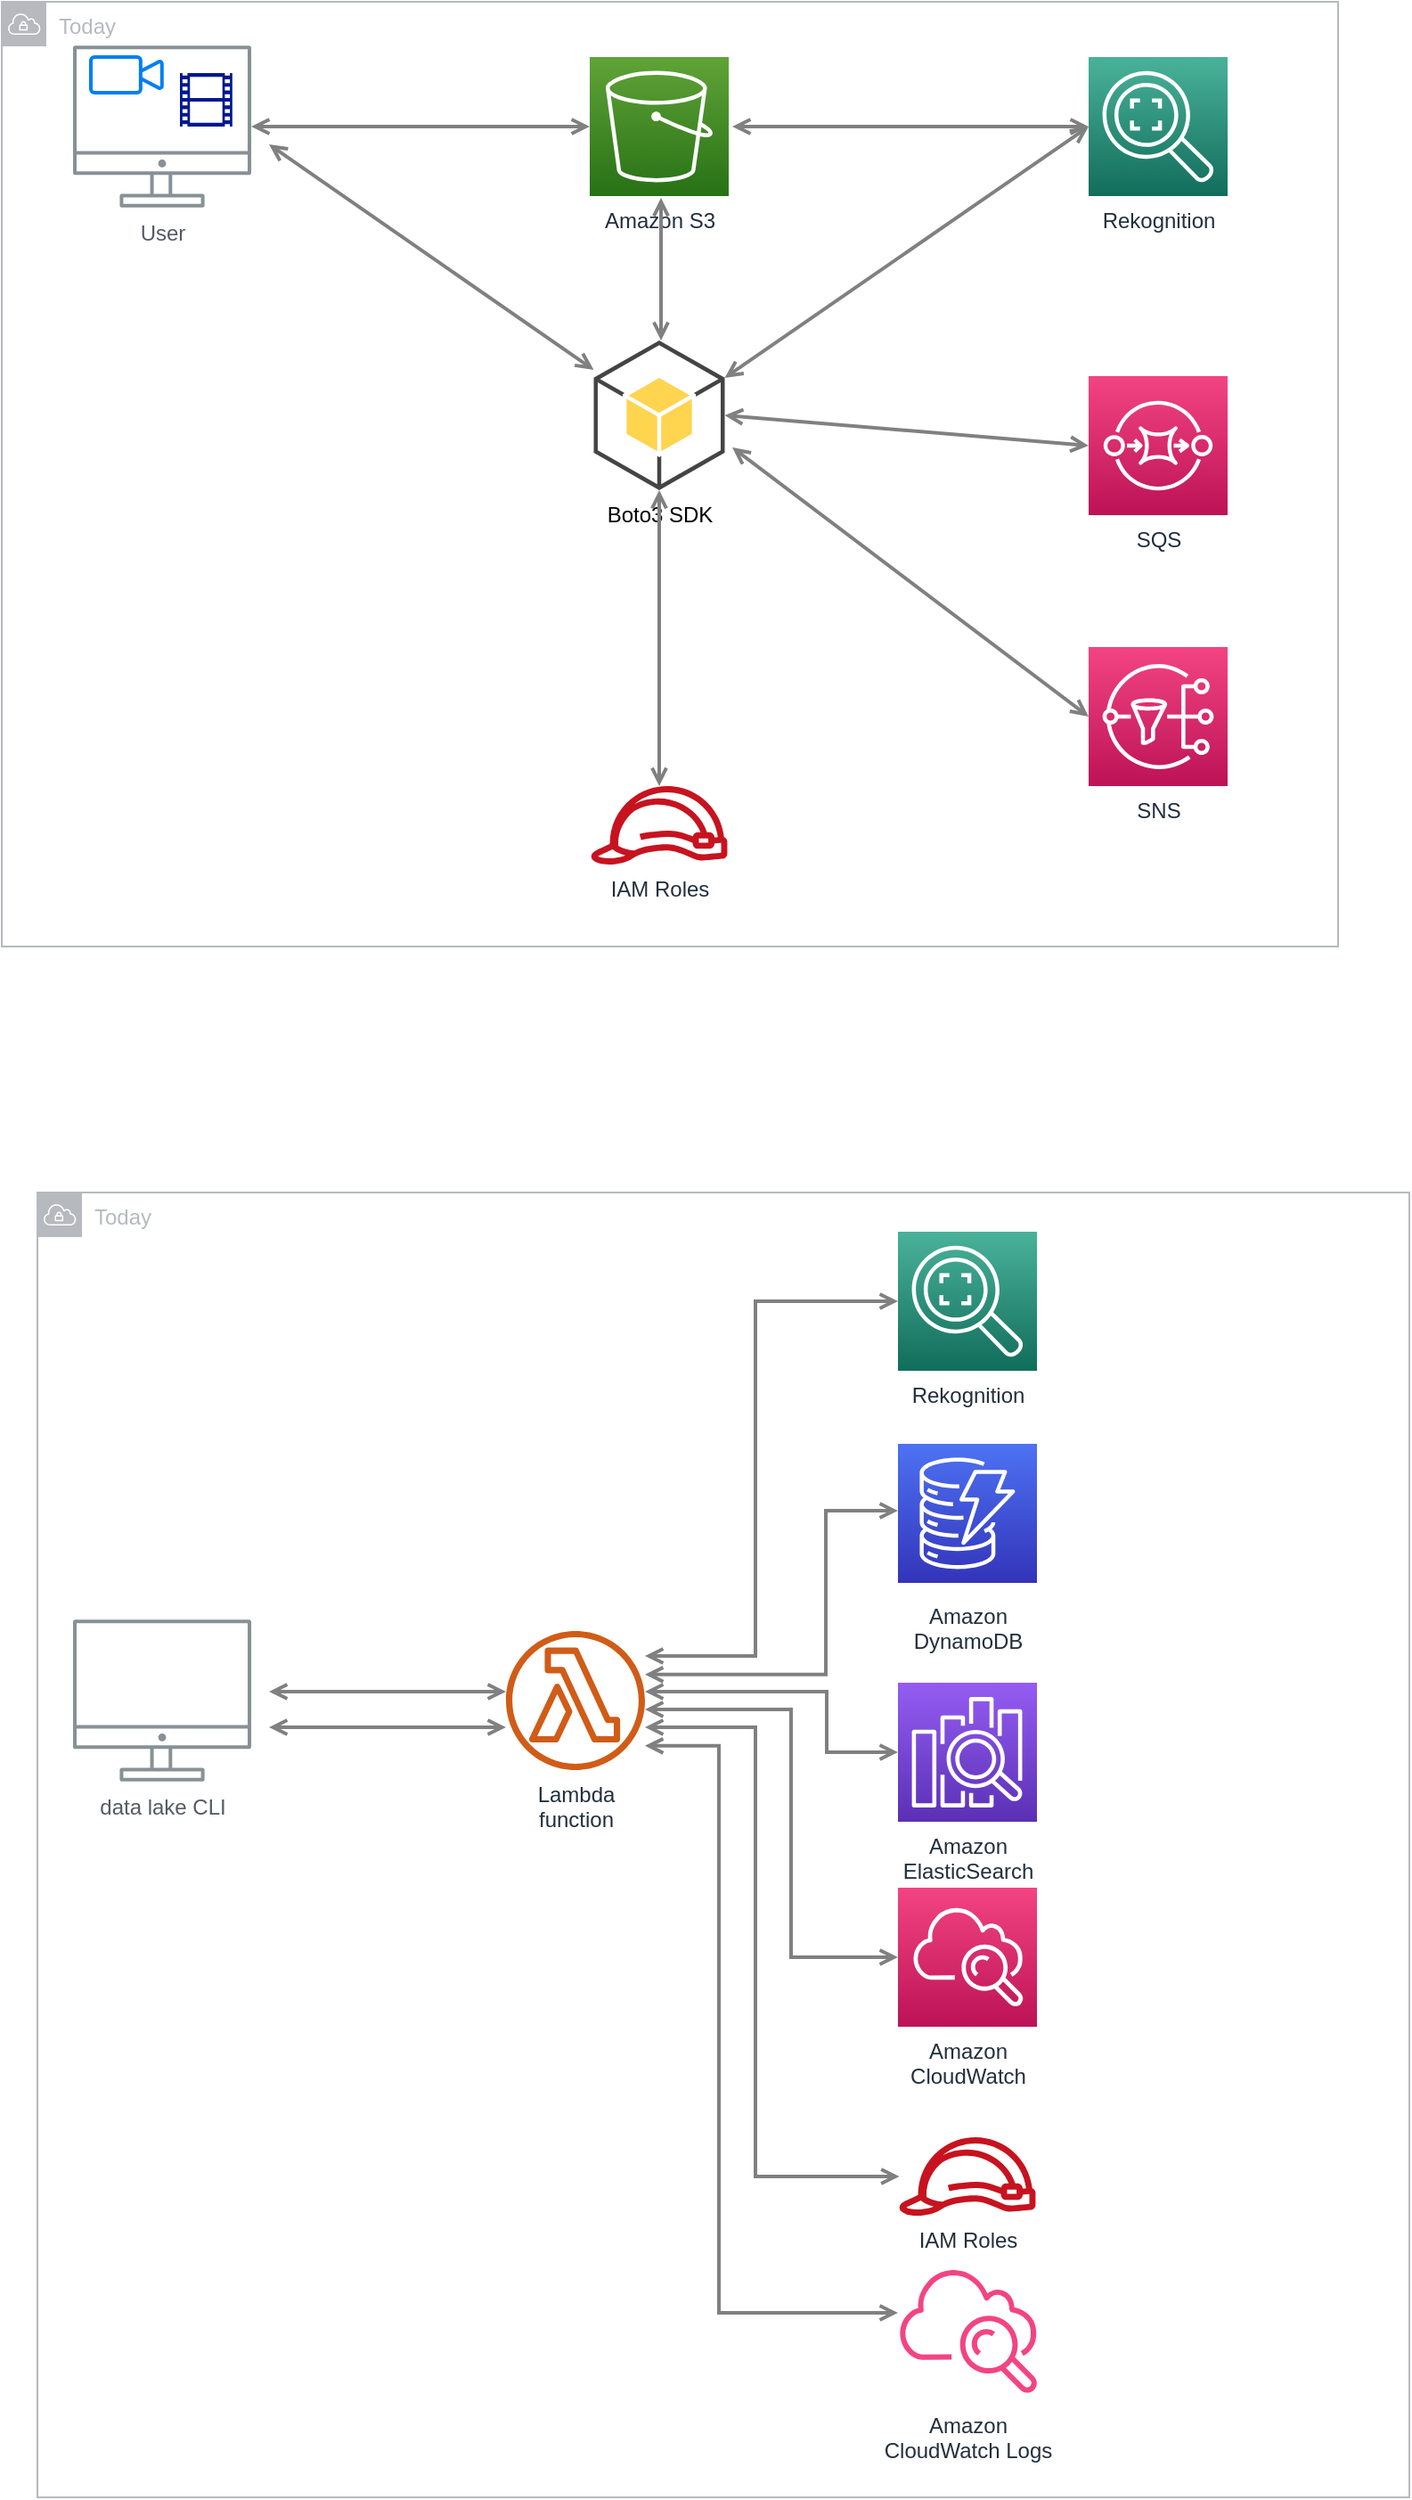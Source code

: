 <mxfile version="14.6.13" type="device"><diagram id="Ht1M8jgEwFfnCIfOTk4-" name="Page-1"><mxGraphModel dx="762" dy="1397" grid="1" gridSize="10" guides="1" tooltips="1" connect="1" arrows="1" fold="1" page="1" pageScale="1" pageWidth="1169" pageHeight="827" math="0" shadow="0"><root><mxCell id="0"/><mxCell id="1" parent="0"/><mxCell id="qRib260R1GN2UUY4EpXz-16" value="Today" style="outlineConnect=0;gradientColor=none;html=1;whiteSpace=wrap;fontSize=12;fontStyle=0;shape=mxgraph.aws4.group;grIcon=mxgraph.aws4.group_vpc;strokeColor=#B6BABF;fillColor=none;verticalAlign=top;align=left;spacingLeft=30;fontColor=#B6BABF;dashed=0;" vertex="1" parent="1"><mxGeometry x="120" y="-10" width="750" height="530" as="geometry"/></mxCell><mxCell id="UEzPUAAOIrF-is8g5C7q-129" style="edgeStyle=orthogonalEdgeStyle;rounded=0;orthogonalLoop=1;jettySize=auto;html=1;startArrow=open;startFill=0;endArrow=open;endFill=0;strokeWidth=2;strokeColor=#808080;" parent="1" target="UEzPUAAOIrF-is8g5C7q-115" edge="1"><mxGeometry relative="1" as="geometry"><Array as="points"><mxPoint x="333" y="958"/><mxPoint x="333" y="958"/></Array><mxPoint x="270" y="958" as="sourcePoint"/></mxGeometry></mxCell><mxCell id="UEzPUAAOIrF-is8g5C7q-130" style="rounded=0;orthogonalLoop=1;jettySize=auto;html=1;startArrow=open;startFill=0;endArrow=open;endFill=0;strokeWidth=2;strokeColor=#808080;" parent="1" source="UEzPUAAOIrF-is8g5C7q-109" target="UEzPUAAOIrF-is8g5C7q-116" edge="1"><mxGeometry relative="1" as="geometry"/></mxCell><mxCell id="UEzPUAAOIrF-is8g5C7q-131" style="edgeStyle=orthogonalEdgeStyle;rounded=0;orthogonalLoop=1;jettySize=auto;html=1;startArrow=open;startFill=0;endArrow=open;endFill=0;strokeWidth=2;strokeColor=#808080;" parent="1" edge="1"><mxGeometry relative="1" as="geometry"><Array as="points"><mxPoint x="543" y="918"/><mxPoint x="543" y="719"/></Array><mxPoint x="481" y="918.0" as="sourcePoint"/><mxPoint x="623" y="719" as="targetPoint"/></mxGeometry></mxCell><mxCell id="UEzPUAAOIrF-is8g5C7q-132" style="edgeStyle=orthogonalEdgeStyle;rounded=0;orthogonalLoop=1;jettySize=auto;html=1;startArrow=open;startFill=0;endArrow=open;endFill=0;strokeWidth=2;strokeColor=#808080;" parent="1" target="UEzPUAAOIrF-is8g5C7q-119" edge="1"><mxGeometry relative="1" as="geometry"><Array as="points"><mxPoint x="582.5" y="928.5"/><mxPoint x="582.5" y="836.5"/></Array><mxPoint x="481" y="928.429" as="sourcePoint"/></mxGeometry></mxCell><mxCell id="UEzPUAAOIrF-is8g5C7q-133" style="edgeStyle=orthogonalEdgeStyle;rounded=0;orthogonalLoop=1;jettySize=auto;html=1;startArrow=open;startFill=0;endArrow=open;endFill=0;strokeWidth=2;strokeColor=#808080;" parent="1" target="UEzPUAAOIrF-is8g5C7q-120" edge="1"><mxGeometry relative="1" as="geometry"><Array as="points"><mxPoint x="583" y="938"/><mxPoint x="583" y="972"/></Array><mxPoint x="481" y="938.0" as="sourcePoint"/></mxGeometry></mxCell><mxCell id="UEzPUAAOIrF-is8g5C7q-134" style="edgeStyle=orthogonalEdgeStyle;rounded=0;orthogonalLoop=1;jettySize=auto;html=1;startArrow=open;startFill=0;endArrow=open;endFill=0;strokeWidth=2;strokeColor=#808080;" parent="1" target="UEzPUAAOIrF-is8g5C7q-121" edge="1"><mxGeometry relative="1" as="geometry"><Array as="points"><mxPoint x="563" y="948"/><mxPoint x="563" y="1087"/></Array><mxPoint x="481" y="948.0" as="sourcePoint"/></mxGeometry></mxCell><mxCell id="UEzPUAAOIrF-is8g5C7q-135" style="edgeStyle=orthogonalEdgeStyle;rounded=0;orthogonalLoop=1;jettySize=auto;html=1;startArrow=open;startFill=0;endArrow=open;endFill=0;strokeWidth=2;strokeColor=#808080;" parent="1" target="UEzPUAAOIrF-is8g5C7q-122" edge="1"><mxGeometry relative="1" as="geometry"><Array as="points"><mxPoint x="543" y="958"/><mxPoint x="543" y="1210"/></Array><mxPoint x="481" y="958.0" as="sourcePoint"/></mxGeometry></mxCell><mxCell id="UEzPUAAOIrF-is8g5C7q-136" style="edgeStyle=orthogonalEdgeStyle;rounded=0;orthogonalLoop=1;jettySize=auto;html=1;startArrow=open;startFill=0;endArrow=open;endFill=0;strokeWidth=2;strokeColor=#808080;" parent="1" target="UEzPUAAOIrF-is8g5C7q-123" edge="1"><mxGeometry relative="1" as="geometry"><Array as="points"><mxPoint x="522.5" y="968.5"/><mxPoint x="522.5" y="1286.5"/></Array><mxPoint x="481" y="968.429" as="sourcePoint"/></mxGeometry></mxCell><mxCell id="UEzPUAAOIrF-is8g5C7q-142" style="edgeStyle=orthogonalEdgeStyle;rounded=0;orthogonalLoop=1;jettySize=auto;html=1;startArrow=open;startFill=0;endArrow=open;endFill=0;strokeWidth=2;strokeColor=#808080;" parent="1" target="UEzPUAAOIrF-is8g5C7q-115" edge="1"><mxGeometry relative="1" as="geometry"><mxPoint x="270" y="938" as="sourcePoint"/><mxPoint x="413" y="953" as="targetPoint"/><Array as="points"><mxPoint x="333" y="938"/><mxPoint x="333" y="938"/></Array></mxGeometry></mxCell><mxCell id="UEzPUAAOIrF-is8g5C7q-109" value="User" style="outlineConnect=0;gradientColor=none;fontColor=#545B64;strokeColor=none;fillColor=#879196;dashed=0;verticalLabelPosition=bottom;verticalAlign=top;align=center;html=1;fontSize=12;fontStyle=0;aspect=fixed;shape=mxgraph.aws4.illustration_desktop;pointerEvents=1;labelBackgroundColor=#ffffff;" parent="1" vertex="1"><mxGeometry x="160" y="14.5" width="100" height="91" as="geometry"/></mxCell><mxCell id="UEzPUAAOIrF-is8g5C7q-115" value="Lambda&lt;br&gt;function" style="outlineConnect=0;fontColor=#232F3E;gradientColor=none;fillColor=#D05C17;strokeColor=none;dashed=0;verticalLabelPosition=bottom;verticalAlign=top;align=center;html=1;fontSize=12;fontStyle=0;aspect=fixed;pointerEvents=1;shape=mxgraph.aws4.lambda_function;labelBackgroundColor=#ffffff;" parent="1" vertex="1"><mxGeometry x="403" y="904" width="78" height="78" as="geometry"/></mxCell><mxCell id="UEzPUAAOIrF-is8g5C7q-116" value="Amazon S3" style="outlineConnect=0;fontColor=#232F3E;gradientColor=#60A337;gradientDirection=north;fillColor=#277116;strokeColor=#ffffff;dashed=0;verticalLabelPosition=bottom;verticalAlign=top;align=center;html=1;fontSize=12;fontStyle=0;aspect=fixed;shape=mxgraph.aws4.resourceIcon;resIcon=mxgraph.aws4.s3;labelBackgroundColor=#ffffff;" parent="1" vertex="1"><mxGeometry x="450.0" y="21" width="78" height="78" as="geometry"/></mxCell><mxCell id="UEzPUAAOIrF-is8g5C7q-119" value="Amazon&lt;br&gt;DynamoDB&lt;br&gt;" style="outlineConnect=0;fontColor=#232F3E;gradientColor=#4D72F3;gradientDirection=north;fillColor=#3334B9;strokeColor=#ffffff;dashed=0;verticalLabelPosition=bottom;verticalAlign=top;align=center;html=1;fontSize=12;fontStyle=0;aspect=fixed;shape=mxgraph.aws4.resourceIcon;resIcon=mxgraph.aws4.dynamodb;labelBackgroundColor=#ffffff;spacingTop=5;" parent="1" vertex="1"><mxGeometry x="623.0" y="799" width="78" height="78" as="geometry"/></mxCell><mxCell id="UEzPUAAOIrF-is8g5C7q-120" value="Amazon&lt;br&gt;ElasticSearch&lt;br&gt;Service&lt;br&gt;" style="outlineConnect=0;fontColor=#232F3E;gradientColor=#945DF2;gradientDirection=north;fillColor=#5A30B5;strokeColor=#ffffff;dashed=0;verticalLabelPosition=bottom;verticalAlign=top;align=center;html=1;fontSize=12;fontStyle=0;aspect=fixed;shape=mxgraph.aws4.resourceIcon;resIcon=mxgraph.aws4.elasticsearch_service;labelBackgroundColor=#ffffff;" parent="1" vertex="1"><mxGeometry x="623.0" y="933" width="78" height="78" as="geometry"/></mxCell><mxCell id="UEzPUAAOIrF-is8g5C7q-121" value="Amazon&lt;br&gt;CloudWatch&lt;br&gt;" style="outlineConnect=0;fontColor=#232F3E;gradientColor=#F34482;gradientDirection=north;fillColor=#BC1356;strokeColor=#ffffff;dashed=0;verticalLabelPosition=bottom;verticalAlign=top;align=center;html=1;fontSize=12;fontStyle=0;aspect=fixed;shape=mxgraph.aws4.resourceIcon;resIcon=mxgraph.aws4.cloudwatch;labelBackgroundColor=#ffffff;" parent="1" vertex="1"><mxGeometry x="623.0" y="1048" width="78" height="78" as="geometry"/></mxCell><mxCell id="UEzPUAAOIrF-is8g5C7q-122" value="IAM Roles" style="outlineConnect=0;fontColor=#232F3E;gradientColor=none;fillColor=#C7131F;strokeColor=none;dashed=0;verticalLabelPosition=bottom;verticalAlign=top;align=center;html=1;fontSize=12;fontStyle=0;aspect=fixed;pointerEvents=1;shape=mxgraph.aws4.role;labelBackgroundColor=#ffffff;" parent="1" vertex="1"><mxGeometry x="623.0" y="1188" width="78" height="44" as="geometry"/></mxCell><mxCell id="UEzPUAAOIrF-is8g5C7q-123" value="Amazon&lt;br&gt;CloudWatch Logs&lt;br&gt;" style="outlineConnect=0;fontColor=#232F3E;gradientColor=none;gradientDirection=north;fillColor=#F34482;strokeColor=none;dashed=0;verticalLabelPosition=bottom;verticalAlign=top;align=center;html=1;fontSize=12;fontStyle=0;aspect=fixed;shape=mxgraph.aws4.cloudwatch;labelBackgroundColor=#ffffff;" parent="1" vertex="1"><mxGeometry x="623.0" y="1258" width="78" height="78" as="geometry"/></mxCell><mxCell id="qRib260R1GN2UUY4EpXz-1" value="Rekognition" style="points=[[0,0,0],[0.25,0,0],[0.5,0,0],[0.75,0,0],[1,0,0],[0,1,0],[0.25,1,0],[0.5,1,0],[0.75,1,0],[1,1,0],[0,0.25,0],[0,0.5,0],[0,0.75,0],[1,0.25,0],[1,0.5,0],[1,0.75,0]];outlineConnect=0;fontColor=#232F3E;gradientColor=#4AB29A;gradientDirection=north;fillColor=#116D5B;strokeColor=#ffffff;dashed=0;verticalLabelPosition=bottom;verticalAlign=top;align=center;html=1;fontSize=12;fontStyle=0;aspect=fixed;shape=mxgraph.aws4.resourceIcon;resIcon=mxgraph.aws4.rekognition_2;" vertex="1" parent="1"><mxGeometry x="730" y="21" width="78" height="78" as="geometry"/></mxCell><mxCell id="qRib260R1GN2UUY4EpXz-4" value="SQS" style="points=[[0,0,0],[0.25,0,0],[0.5,0,0],[0.75,0,0],[1,0,0],[0,1,0],[0.25,1,0],[0.5,1,0],[0.75,1,0],[1,1,0],[0,0.25,0],[0,0.5,0],[0,0.75,0],[1,0.25,0],[1,0.5,0],[1,0.75,0]];outlineConnect=0;fontColor=#232F3E;gradientColor=#F34482;gradientDirection=north;fillColor=#BC1356;strokeColor=#ffffff;dashed=0;verticalLabelPosition=bottom;verticalAlign=top;align=center;html=1;fontSize=12;fontStyle=0;aspect=fixed;shape=mxgraph.aws4.resourceIcon;resIcon=mxgraph.aws4.sqs;" vertex="1" parent="1"><mxGeometry x="730" y="200" width="78" height="78" as="geometry"/></mxCell><mxCell id="qRib260R1GN2UUY4EpXz-5" value="Boto3 SDK" style="outlineConnect=0;dashed=0;verticalLabelPosition=bottom;verticalAlign=top;align=center;html=1;shape=mxgraph.aws3.android;fillColor=#FFD44F;gradientColor=none;" vertex="1" parent="1"><mxGeometry x="452.25" y="180" width="73.5" height="84" as="geometry"/></mxCell><mxCell id="qRib260R1GN2UUY4EpXz-6" style="rounded=0;orthogonalLoop=1;jettySize=auto;html=1;startArrow=open;startFill=0;endArrow=open;endFill=0;strokeWidth=2;strokeColor=#808080;" edge="1" parent="1" target="qRib260R1GN2UUY4EpXz-5"><mxGeometry relative="1" as="geometry"><mxPoint x="270" y="70" as="sourcePoint"/><mxPoint x="460.0" y="70" as="targetPoint"/></mxGeometry></mxCell><mxCell id="qRib260R1GN2UUY4EpXz-7" style="rounded=0;orthogonalLoop=1;jettySize=auto;html=1;startArrow=open;startFill=0;endArrow=open;endFill=0;strokeWidth=2;strokeColor=#808080;entryX=0;entryY=0.5;entryDx=0;entryDy=0;entryPerimeter=0;" edge="1" parent="1" target="qRib260R1GN2UUY4EpXz-1"><mxGeometry relative="1" as="geometry"><mxPoint x="530" y="60" as="sourcePoint"/><mxPoint x="462.25" y="206.493" as="targetPoint"/></mxGeometry></mxCell><mxCell id="qRib260R1GN2UUY4EpXz-8" style="rounded=0;orthogonalLoop=1;jettySize=auto;html=1;startArrow=open;startFill=0;endArrow=open;endFill=0;strokeWidth=2;strokeColor=#808080;entryX=0;entryY=0.5;entryDx=0;entryDy=0;entryPerimeter=0;exitX=1;exitY=0.25;exitDx=0;exitDy=0;exitPerimeter=0;" edge="1" parent="1" source="qRib260R1GN2UUY4EpXz-5" target="qRib260R1GN2UUY4EpXz-1"><mxGeometry relative="1" as="geometry"><mxPoint x="540" y="70" as="sourcePoint"/><mxPoint x="740" y="70" as="targetPoint"/></mxGeometry></mxCell><mxCell id="qRib260R1GN2UUY4EpXz-9" style="rounded=0;orthogonalLoop=1;jettySize=auto;html=1;startArrow=open;startFill=0;endArrow=open;endFill=0;strokeWidth=2;strokeColor=#808080;" edge="1" parent="1"><mxGeometry relative="1" as="geometry"><mxPoint x="490" y="100" as="sourcePoint"/><mxPoint x="490" y="180" as="targetPoint"/></mxGeometry></mxCell><mxCell id="qRib260R1GN2UUY4EpXz-10" style="rounded=0;orthogonalLoop=1;jettySize=auto;html=1;startArrow=open;startFill=0;endArrow=open;endFill=0;strokeWidth=2;strokeColor=#808080;entryX=1;entryY=0.5;entryDx=0;entryDy=0;entryPerimeter=0;exitX=0;exitY=0.5;exitDx=0;exitDy=0;exitPerimeter=0;" edge="1" parent="1" source="qRib260R1GN2UUY4EpXz-4" target="qRib260R1GN2UUY4EpXz-5"><mxGeometry relative="1" as="geometry"><mxPoint x="730" y="200" as="sourcePoint"/><mxPoint x="500" y="190" as="targetPoint"/></mxGeometry></mxCell><mxCell id="qRib260R1GN2UUY4EpXz-11" value="SNS" style="points=[[0,0,0],[0.25,0,0],[0.5,0,0],[0.75,0,0],[1,0,0],[0,1,0],[0.25,1,0],[0.5,1,0],[0.75,1,0],[1,1,0],[0,0.25,0],[0,0.5,0],[0,0.75,0],[1,0.25,0],[1,0.5,0],[1,0.75,0]];outlineConnect=0;fontColor=#232F3E;gradientColor=#F34482;gradientDirection=north;fillColor=#BC1356;strokeColor=#ffffff;dashed=0;verticalLabelPosition=bottom;verticalAlign=top;align=center;html=1;fontSize=12;fontStyle=0;aspect=fixed;shape=mxgraph.aws4.resourceIcon;resIcon=mxgraph.aws4.sns;" vertex="1" parent="1"><mxGeometry x="730" y="352" width="78" height="78" as="geometry"/></mxCell><mxCell id="qRib260R1GN2UUY4EpXz-12" style="rounded=0;orthogonalLoop=1;jettySize=auto;html=1;startArrow=open;startFill=0;endArrow=open;endFill=0;strokeWidth=2;strokeColor=#808080;exitX=0;exitY=0.5;exitDx=0;exitDy=0;exitPerimeter=0;" edge="1" parent="1" source="qRib260R1GN2UUY4EpXz-11"><mxGeometry relative="1" as="geometry"><mxPoint x="720" y="330" as="sourcePoint"/><mxPoint x="530" y="240" as="targetPoint"/></mxGeometry></mxCell><mxCell id="qRib260R1GN2UUY4EpXz-13" value="IAM Roles" style="outlineConnect=0;fontColor=#232F3E;gradientColor=none;fillColor=#C7131F;strokeColor=none;dashed=0;verticalLabelPosition=bottom;verticalAlign=top;align=center;html=1;fontSize=12;fontStyle=0;aspect=fixed;pointerEvents=1;shape=mxgraph.aws4.role;labelBackgroundColor=#ffffff;" vertex="1" parent="1"><mxGeometry x="450.0" y="430" width="78" height="44" as="geometry"/></mxCell><mxCell id="qRib260R1GN2UUY4EpXz-14" style="rounded=0;orthogonalLoop=1;jettySize=auto;html=1;startArrow=open;startFill=0;endArrow=open;endFill=0;strokeWidth=2;strokeColor=#808080;entryX=0.5;entryY=1;entryDx=0;entryDy=0;entryPerimeter=0;" edge="1" parent="1" source="qRib260R1GN2UUY4EpXz-13" target="qRib260R1GN2UUY4EpXz-5"><mxGeometry relative="1" as="geometry"><mxPoint x="730" y="340" as="sourcePoint"/><mxPoint x="540" y="250" as="targetPoint"/></mxGeometry></mxCell><mxCell id="qRib260R1GN2UUY4EpXz-18" value="data lake CLI" style="outlineConnect=0;gradientColor=none;fontColor=#545B64;strokeColor=none;fillColor=#879196;dashed=0;verticalLabelPosition=bottom;verticalAlign=top;align=center;html=1;fontSize=12;fontStyle=0;aspect=fixed;shape=mxgraph.aws4.illustration_desktop;pointerEvents=1;labelBackgroundColor=#ffffff;" vertex="1" parent="1"><mxGeometry x="160" y="897.5" width="100" height="91" as="geometry"/></mxCell><mxCell id="qRib260R1GN2UUY4EpXz-19" value="Rekognition" style="points=[[0,0,0],[0.25,0,0],[0.5,0,0],[0.75,0,0],[1,0,0],[0,1,0],[0.25,1,0],[0.5,1,0],[0.75,1,0],[1,1,0],[0,0.25,0],[0,0.5,0],[0,0.75,0],[1,0.25,0],[1,0.5,0],[1,0.75,0]];outlineConnect=0;fontColor=#232F3E;gradientColor=#4AB29A;gradientDirection=north;fillColor=#116D5B;strokeColor=#ffffff;dashed=0;verticalLabelPosition=bottom;verticalAlign=top;align=center;html=1;fontSize=12;fontStyle=0;aspect=fixed;shape=mxgraph.aws4.resourceIcon;resIcon=mxgraph.aws4.rekognition_2;" vertex="1" parent="1"><mxGeometry x="623" y="680" width="78" height="78" as="geometry"/></mxCell><mxCell id="qRib260R1GN2UUY4EpXz-20" value="Today" style="outlineConnect=0;gradientColor=none;html=1;whiteSpace=wrap;fontSize=12;fontStyle=0;shape=mxgraph.aws4.group;grIcon=mxgraph.aws4.group_vpc;strokeColor=#B6BABF;fillColor=none;verticalAlign=top;align=left;spacingLeft=30;fontColor=#B6BABF;dashed=0;" vertex="1" parent="1"><mxGeometry x="140" y="658" width="770" height="732" as="geometry"/></mxCell><mxCell id="qRib260R1GN2UUY4EpXz-23" value="" style="html=1;verticalLabelPosition=bottom;align=center;labelBackgroundColor=#ffffff;verticalAlign=top;strokeWidth=2;strokeColor=#0080F0;shadow=0;dashed=0;shape=mxgraph.ios7.icons.video_conversation;fillColor=none;" vertex="1" parent="1"><mxGeometry x="170" y="21" width="40" height="20" as="geometry"/></mxCell><mxCell id="qRib260R1GN2UUY4EpXz-24" value="" style="aspect=fixed;pointerEvents=1;shadow=0;dashed=0;html=1;strokeColor=none;labelPosition=center;verticalLabelPosition=bottom;verticalAlign=top;align=center;fillColor=#00188D;shape=mxgraph.mscae.general.video" vertex="1" parent="1"><mxGeometry x="220" y="30" width="29.4" height="30" as="geometry"/></mxCell></root></mxGraphModel></diagram></mxfile>